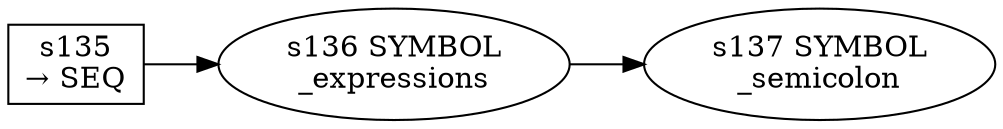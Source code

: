 
  digraph expression_statement {
  
    rankdir=LR;
  
    s135 [label="s135\n&rarr; SEQ", shape=record, fixedsize=false, peripheries=1];
  s136 [label="s136 SYMBOL\n_expressions" href="javascript-grammar.json._expressions.dot.svg"];
  s135 -> s136 [];
  s137 [label="s137 SYMBOL\n_semicolon" href="javascript-grammar.json._semicolon.dot.svg"];
  s136 -> s137 [];
  
  }
  
